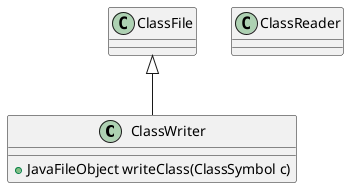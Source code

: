 @@startuml ClassFile
class ClassWriter extends ClassFile{
    + JavaFileObject writeClass(ClassSymbol c)
}
class ClassReader{}
@@enduml
